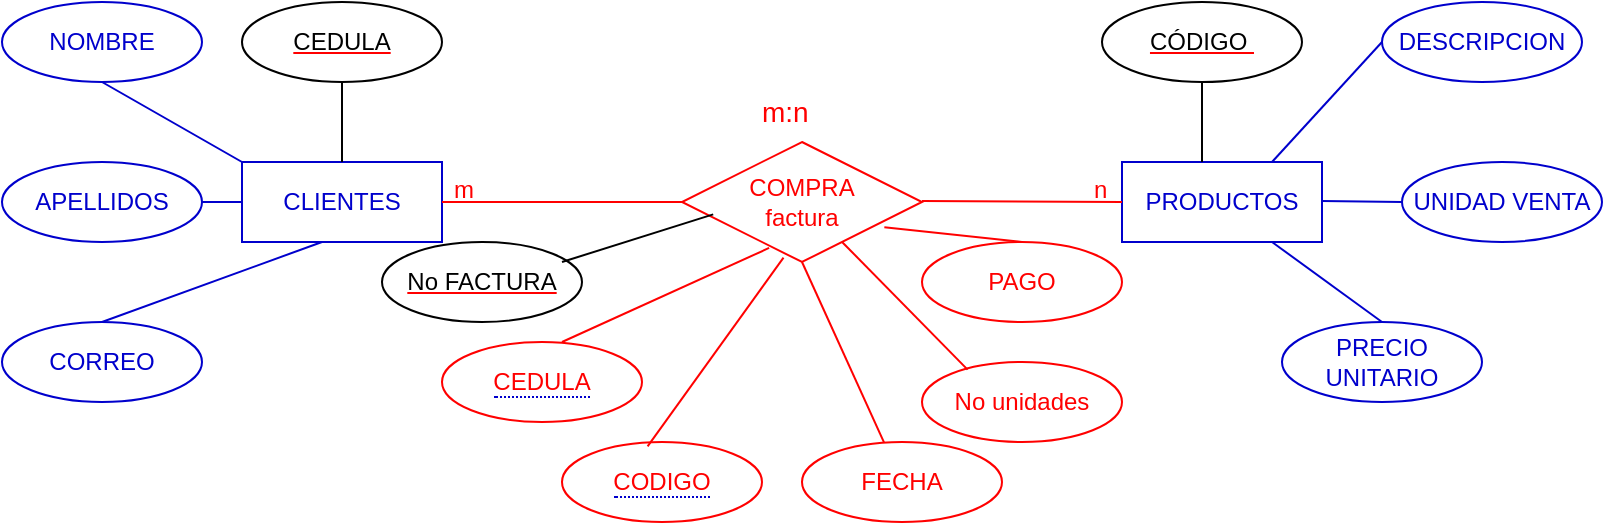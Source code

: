 <mxfile version="20.3.3" type="github">
  <diagram id="ZGP2FUjIpLtLgpHQ3tMv" name="Página-1">
    <mxGraphModel dx="1038" dy="571" grid="1" gridSize="10" guides="1" tooltips="1" connect="1" arrows="1" fold="1" page="1" pageScale="1" pageWidth="827" pageHeight="1169" math="0" shadow="0">
      <root>
        <mxCell id="0" />
        <mxCell id="1" parent="0" />
        <mxCell id="B6YyR5TEjUyum8etC7Q0-1" value="&lt;font color=&quot;#0000cc&quot;&gt;CLIENTES&lt;/font&gt;" style="whiteSpace=wrap;html=1;align=center;strokeColor=#0000CC;" parent="1" vertex="1">
          <mxGeometry x="120" y="240" width="100" height="40" as="geometry" />
        </mxCell>
        <mxCell id="B6YyR5TEjUyum8etC7Q0-2" value="&lt;font color=&quot;#0000cc&quot;&gt;PRODUCTOS&lt;/font&gt;" style="whiteSpace=wrap;html=1;align=center;strokeColor=#0000CC;" parent="1" vertex="1">
          <mxGeometry x="560" y="240" width="100" height="40" as="geometry" />
        </mxCell>
        <mxCell id="B6YyR5TEjUyum8etC7Q0-4" value="&lt;font color=&quot;#ff0000&quot;&gt;COMPRA &lt;br&gt;factura&lt;/font&gt;" style="shape=rhombus;perimeter=rhombusPerimeter;whiteSpace=wrap;html=1;align=center;strokeColor=#FF0000;fontColor=#0000CC;" parent="1" vertex="1">
          <mxGeometry x="340" y="230" width="120" height="60" as="geometry" />
        </mxCell>
        <mxCell id="B6YyR5TEjUyum8etC7Q0-5" value="" style="endArrow=none;html=1;rounded=0;fontColor=#FF0000;strokeColor=#FF0000;" parent="1" edge="1">
          <mxGeometry relative="1" as="geometry">
            <mxPoint x="460" y="259.5" as="sourcePoint" />
            <mxPoint x="560" y="260" as="targetPoint" />
          </mxGeometry>
        </mxCell>
        <mxCell id="B6YyR5TEjUyum8etC7Q0-6" value="" style="endArrow=none;html=1;rounded=0;fontColor=#FF0000;strokeColor=#FF0000;exitX=1;exitY=0.5;exitDx=0;exitDy=0;" parent="1" source="B6YyR5TEjUyum8etC7Q0-1" edge="1">
          <mxGeometry relative="1" as="geometry">
            <mxPoint x="240" y="259.5" as="sourcePoint" />
            <mxPoint x="340" y="260" as="targetPoint" />
          </mxGeometry>
        </mxCell>
        <mxCell id="B6YyR5TEjUyum8etC7Q0-8" value="&lt;font color=&quot;#000000&quot;&gt;CÓDIGO&amp;nbsp;&lt;/font&gt;" style="ellipse;whiteSpace=wrap;html=1;align=center;fontStyle=4;strokeColor=#000000;fontColor=#FF0000;" parent="1" vertex="1">
          <mxGeometry x="550" y="160" width="100" height="40" as="geometry" />
        </mxCell>
        <mxCell id="B6YyR5TEjUyum8etC7Q0-9" value="&lt;font color=&quot;#000000&quot;&gt;CEDULA&lt;/font&gt;" style="ellipse;whiteSpace=wrap;html=1;align=center;fontStyle=4;strokeColor=#000000;fontColor=#FF0000;" parent="1" vertex="1">
          <mxGeometry x="120" y="160" width="100" height="40" as="geometry" />
        </mxCell>
        <mxCell id="B6YyR5TEjUyum8etC7Q0-10" value="&lt;font color=&quot;#000000&quot;&gt;No FACTURA&lt;/font&gt;" style="ellipse;whiteSpace=wrap;html=1;align=center;fontStyle=4;strokeColor=#000000;fontColor=#FF0000;" parent="1" vertex="1">
          <mxGeometry x="190" y="280" width="100" height="40" as="geometry" />
        </mxCell>
        <mxCell id="B6YyR5TEjUyum8etC7Q0-11" value="" style="endArrow=none;html=1;rounded=0;strokeColor=#000000;fontColor=#000000;entryX=0.5;entryY=1;entryDx=0;entryDy=0;exitX=0.5;exitY=0;exitDx=0;exitDy=0;" parent="1" source="B6YyR5TEjUyum8etC7Q0-1" target="B6YyR5TEjUyum8etC7Q0-9" edge="1">
          <mxGeometry relative="1" as="geometry">
            <mxPoint x="80" y="239" as="sourcePoint" />
            <mxPoint x="240" y="239" as="targetPoint" />
          </mxGeometry>
        </mxCell>
        <mxCell id="B6YyR5TEjUyum8etC7Q0-12" value="" style="endArrow=none;html=1;rounded=0;strokeColor=#000000;fontColor=#000000;entryX=0.5;entryY=1;entryDx=0;entryDy=0;" parent="1" target="B6YyR5TEjUyum8etC7Q0-8" edge="1">
          <mxGeometry relative="1" as="geometry">
            <mxPoint x="600" y="240" as="sourcePoint" />
            <mxPoint x="180" y="210" as="targetPoint" />
          </mxGeometry>
        </mxCell>
        <mxCell id="B6YyR5TEjUyum8etC7Q0-13" value="" style="endArrow=none;html=1;rounded=0;strokeColor=#000000;fontColor=#000000;entryX=0.13;entryY=0.603;entryDx=0;entryDy=0;entryPerimeter=0;" parent="1" target="B6YyR5TEjUyum8etC7Q0-4" edge="1">
          <mxGeometry relative="1" as="geometry">
            <mxPoint x="280" y="290" as="sourcePoint" />
            <mxPoint x="270" y="250" as="targetPoint" />
          </mxGeometry>
        </mxCell>
        <mxCell id="B6YyR5TEjUyum8etC7Q0-21" value="&lt;font color=&quot;#0000cc&quot;&gt;DESCRIPCION&lt;/font&gt;" style="ellipse;whiteSpace=wrap;html=1;align=center;strokeColor=#0000CC;fontColor=#000000;" parent="1" vertex="1">
          <mxGeometry x="690" y="160" width="100" height="40" as="geometry" />
        </mxCell>
        <mxCell id="B6YyR5TEjUyum8etC7Q0-22" value="&lt;font color=&quot;#0000cc&quot;&gt;UNIDAD VENTA&lt;/font&gt;" style="ellipse;whiteSpace=wrap;html=1;align=center;strokeColor=#0000CC;fontColor=#000000;" parent="1" vertex="1">
          <mxGeometry x="700" y="240" width="100" height="40" as="geometry" />
        </mxCell>
        <mxCell id="B6YyR5TEjUyum8etC7Q0-23" value="&lt;font color=&quot;#0000cc&quot;&gt;PRECIO UNITARIO&lt;/font&gt;" style="ellipse;whiteSpace=wrap;html=1;align=center;strokeColor=#0000CC;fontColor=#000000;" parent="1" vertex="1">
          <mxGeometry x="640" y="320" width="100" height="40" as="geometry" />
        </mxCell>
        <mxCell id="B6YyR5TEjUyum8etC7Q0-24" value="&lt;font color=&quot;#0000cc&quot;&gt;NOMBRE&lt;/font&gt;" style="ellipse;whiteSpace=wrap;html=1;align=center;strokeColor=#0000CC;fontColor=#000000;" parent="1" vertex="1">
          <mxGeometry y="160" width="100" height="40" as="geometry" />
        </mxCell>
        <mxCell id="B6YyR5TEjUyum8etC7Q0-25" value="&lt;font color=&quot;#0000cc&quot;&gt;APELLIDOS&lt;/font&gt;" style="ellipse;whiteSpace=wrap;html=1;align=center;strokeColor=#0000CC;fontColor=#000000;" parent="1" vertex="1">
          <mxGeometry y="240" width="100" height="40" as="geometry" />
        </mxCell>
        <mxCell id="B6YyR5TEjUyum8etC7Q0-26" value="&lt;font color=&quot;#0000cc&quot;&gt;CORREO&lt;/font&gt;" style="ellipse;whiteSpace=wrap;html=1;align=center;strokeColor=#0000CC;fontColor=#000000;" parent="1" vertex="1">
          <mxGeometry y="320" width="100" height="40" as="geometry" />
        </mxCell>
        <mxCell id="B6YyR5TEjUyum8etC7Q0-27" value="&lt;font color=&quot;#ff0000&quot;&gt;FECHA&lt;/font&gt;" style="ellipse;whiteSpace=wrap;html=1;align=center;strokeColor=#FF0000;fontColor=#000000;" parent="1" vertex="1">
          <mxGeometry x="400" y="380" width="100" height="40" as="geometry" />
        </mxCell>
        <mxCell id="B6YyR5TEjUyum8etC7Q0-28" value="&lt;font color=&quot;#ff0000&quot;&gt;PAGO&lt;/font&gt;" style="ellipse;whiteSpace=wrap;html=1;align=center;strokeColor=#FF0000;fontColor=#000000;" parent="1" vertex="1">
          <mxGeometry x="460" y="280" width="100" height="40" as="geometry" />
        </mxCell>
        <mxCell id="B6YyR5TEjUyum8etC7Q0-30" value="&lt;span style=&quot;border-bottom: 1px dotted&quot;&gt;&lt;font color=&quot;#ff0000&quot;&gt;CODIGO&lt;/font&gt;&lt;/span&gt;" style="ellipse;whiteSpace=wrap;html=1;align=center;strokeColor=#FF0000;fontColor=#0000CC;" parent="1" vertex="1">
          <mxGeometry x="280" y="380" width="100" height="40" as="geometry" />
        </mxCell>
        <mxCell id="90K5T_Uqs3qQtLx9syVJ-1" value="&lt;font color=&quot;#ff0000&quot;&gt;No unidades&lt;/font&gt;" style="ellipse;whiteSpace=wrap;html=1;align=center;strokeColor=#FF0000;fontColor=#000000;" vertex="1" parent="1">
          <mxGeometry x="460" y="340" width="100" height="40" as="geometry" />
        </mxCell>
        <mxCell id="90K5T_Uqs3qQtLx9syVJ-2" value="&lt;span style=&quot;border-bottom: 1px dotted&quot;&gt;&lt;font color=&quot;#ff0000&quot;&gt;CEDULA&lt;/font&gt;&lt;/span&gt;" style="ellipse;whiteSpace=wrap;html=1;align=center;strokeColor=#FF0000;fontColor=#0000CC;" vertex="1" parent="1">
          <mxGeometry x="220" y="330" width="100" height="40" as="geometry" />
        </mxCell>
        <mxCell id="90K5T_Uqs3qQtLx9syVJ-3" value="" style="endArrow=none;html=1;rounded=0;fontColor=#FF0000;strokeColor=#0000CC;exitX=0.75;exitY=0;exitDx=0;exitDy=0;" edge="1" parent="1" source="B6YyR5TEjUyum8etC7Q0-2">
          <mxGeometry relative="1" as="geometry">
            <mxPoint x="650" y="179.5" as="sourcePoint" />
            <mxPoint x="690" y="180" as="targetPoint" />
          </mxGeometry>
        </mxCell>
        <mxCell id="90K5T_Uqs3qQtLx9syVJ-4" value="" style="endArrow=none;html=1;rounded=0;strokeColor=#0000CC;fontColor=#FF0000;entryX=0;entryY=0.5;entryDx=0;entryDy=0;" edge="1" parent="1" target="B6YyR5TEjUyum8etC7Q0-22">
          <mxGeometry relative="1" as="geometry">
            <mxPoint x="660" y="259.5" as="sourcePoint" />
            <mxPoint x="820" y="259.5" as="targetPoint" />
          </mxGeometry>
        </mxCell>
        <mxCell id="90K5T_Uqs3qQtLx9syVJ-5" value="" style="endArrow=none;html=1;rounded=0;strokeColor=#0000CC;fontColor=#FF0000;entryX=0.75;entryY=1;entryDx=0;entryDy=0;exitX=0.5;exitY=0;exitDx=0;exitDy=0;" edge="1" parent="1" source="B6YyR5TEjUyum8etC7Q0-23" target="B6YyR5TEjUyum8etC7Q0-2">
          <mxGeometry relative="1" as="geometry">
            <mxPoint x="670" y="269.5" as="sourcePoint" />
            <mxPoint x="710" y="270" as="targetPoint" />
          </mxGeometry>
        </mxCell>
        <mxCell id="90K5T_Uqs3qQtLx9syVJ-6" value="" style="endArrow=none;html=1;rounded=0;strokeColor=#0000CC;fontColor=#FF0000;entryX=0.4;entryY=1;entryDx=0;entryDy=0;entryPerimeter=0;exitX=0.5;exitY=0;exitDx=0;exitDy=0;" edge="1" parent="1" source="B6YyR5TEjUyum8etC7Q0-26" target="B6YyR5TEjUyum8etC7Q0-1">
          <mxGeometry relative="1" as="geometry">
            <mxPoint x="40" y="319" as="sourcePoint" />
            <mxPoint x="200" y="319" as="targetPoint" />
          </mxGeometry>
        </mxCell>
        <mxCell id="90K5T_Uqs3qQtLx9syVJ-7" value="" style="endArrow=none;html=1;rounded=0;strokeColor=#0000CC;fontColor=#FF0000;entryX=0;entryY=0.5;entryDx=0;entryDy=0;exitX=1;exitY=0.5;exitDx=0;exitDy=0;" edge="1" parent="1" source="B6YyR5TEjUyum8etC7Q0-25" target="B6YyR5TEjUyum8etC7Q0-1">
          <mxGeometry relative="1" as="geometry">
            <mxPoint x="60" y="330" as="sourcePoint" />
            <mxPoint x="170" y="290" as="targetPoint" />
          </mxGeometry>
        </mxCell>
        <mxCell id="90K5T_Uqs3qQtLx9syVJ-8" value="" style="endArrow=none;html=1;rounded=0;strokeColor=#0000CC;fontColor=#FF0000;entryX=0.5;entryY=1;entryDx=0;entryDy=0;exitX=0;exitY=0;exitDx=0;exitDy=0;" edge="1" parent="1" source="B6YyR5TEjUyum8etC7Q0-1" target="B6YyR5TEjUyum8etC7Q0-24">
          <mxGeometry relative="1" as="geometry">
            <mxPoint x="60" y="330" as="sourcePoint" />
            <mxPoint x="170" y="290" as="targetPoint" />
          </mxGeometry>
        </mxCell>
        <mxCell id="90K5T_Uqs3qQtLx9syVJ-9" value="" style="endArrow=none;html=1;rounded=0;strokeColor=#FF0000;fontColor=#FF0000;entryX=0.363;entryY=0.883;entryDx=0;entryDy=0;entryPerimeter=0;" edge="1" parent="1" target="B6YyR5TEjUyum8etC7Q0-4">
          <mxGeometry relative="1" as="geometry">
            <mxPoint x="280" y="330" as="sourcePoint" />
            <mxPoint x="490" y="390" as="targetPoint" />
          </mxGeometry>
        </mxCell>
        <mxCell id="90K5T_Uqs3qQtLx9syVJ-10" value="" style="endArrow=none;html=1;rounded=0;strokeColor=#FF0000;fontColor=#FF0000;entryX=0.423;entryY=0.963;entryDx=0;entryDy=0;entryPerimeter=0;exitX=0.428;exitY=0.055;exitDx=0;exitDy=0;exitPerimeter=0;" edge="1" parent="1" source="B6YyR5TEjUyum8etC7Q0-30" target="B6YyR5TEjUyum8etC7Q0-4">
          <mxGeometry relative="1" as="geometry">
            <mxPoint x="290" y="340" as="sourcePoint" />
            <mxPoint x="393.56" y="292.98" as="targetPoint" />
          </mxGeometry>
        </mxCell>
        <mxCell id="90K5T_Uqs3qQtLx9syVJ-11" value="" style="endArrow=none;html=1;rounded=0;strokeColor=#FF0000;fontColor=#FF0000;entryX=0.5;entryY=1;entryDx=0;entryDy=0;" edge="1" parent="1" source="B6YyR5TEjUyum8etC7Q0-27" target="B6YyR5TEjUyum8etC7Q0-4">
          <mxGeometry relative="1" as="geometry">
            <mxPoint x="332.8" y="392.2" as="sourcePoint" />
            <mxPoint x="400.76" y="297.78" as="targetPoint" />
          </mxGeometry>
        </mxCell>
        <mxCell id="90K5T_Uqs3qQtLx9syVJ-12" value="" style="endArrow=none;html=1;rounded=0;strokeColor=#FF0000;fontColor=#FF0000;exitX=0.228;exitY=0.095;exitDx=0;exitDy=0;exitPerimeter=0;entryX=0.667;entryY=0.833;entryDx=0;entryDy=0;entryPerimeter=0;" edge="1" parent="1" source="90K5T_Uqs3qQtLx9syVJ-1" target="B6YyR5TEjUyum8etC7Q0-4">
          <mxGeometry relative="1" as="geometry">
            <mxPoint x="451.056" y="390.323" as="sourcePoint" />
            <mxPoint x="410" y="280" as="targetPoint" />
          </mxGeometry>
        </mxCell>
        <mxCell id="90K5T_Uqs3qQtLx9syVJ-13" value="" style="endArrow=none;html=1;rounded=0;strokeColor=#FF0000;fontColor=#FF0000;exitX=0.5;exitY=0;exitDx=0;exitDy=0;entryX=0.843;entryY=0.71;entryDx=0;entryDy=0;entryPerimeter=0;" edge="1" parent="1" source="B6YyR5TEjUyum8etC7Q0-28" target="B6YyR5TEjUyum8etC7Q0-4">
          <mxGeometry relative="1" as="geometry">
            <mxPoint x="492.8" y="353.8" as="sourcePoint" />
            <mxPoint x="430.04" y="289.98" as="targetPoint" />
          </mxGeometry>
        </mxCell>
        <mxCell id="90K5T_Uqs3qQtLx9syVJ-14" value="m:n" style="text;strokeColor=none;fillColor=none;spacingLeft=4;spacingRight=4;overflow=hidden;rotatable=0;points=[[0,0.5],[1,0.5]];portConstraint=eastwest;fontSize=14;fontColor=#FF0000;" vertex="1" parent="1">
          <mxGeometry x="374" y="200" width="40" height="30" as="geometry" />
        </mxCell>
        <mxCell id="90K5T_Uqs3qQtLx9syVJ-15" value="m" style="text;strokeColor=none;fillColor=none;spacingLeft=4;spacingRight=4;overflow=hidden;rotatable=0;points=[[0,0.5],[1,0.5]];portConstraint=eastwest;fontSize=12;fontColor=#FF0000;" vertex="1" parent="1">
          <mxGeometry x="220" y="240" width="40" height="30" as="geometry" />
        </mxCell>
        <mxCell id="90K5T_Uqs3qQtLx9syVJ-17" value="n" style="text;strokeColor=none;fillColor=none;spacingLeft=4;spacingRight=4;overflow=hidden;rotatable=0;points=[[0,0.5],[1,0.5]];portConstraint=eastwest;fontSize=12;fontColor=#FF0000;" vertex="1" parent="1">
          <mxGeometry x="540" y="240" width="40" height="30" as="geometry" />
        </mxCell>
      </root>
    </mxGraphModel>
  </diagram>
</mxfile>

